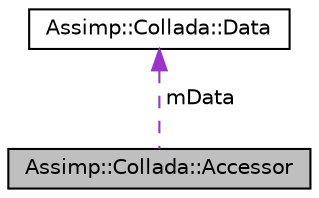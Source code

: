digraph "Assimp::Collada::Accessor"
{
  edge [fontname="Helvetica",fontsize="10",labelfontname="Helvetica",labelfontsize="10"];
  node [fontname="Helvetica",fontsize="10",shape=record];
  Node1 [label="Assimp::Collada::Accessor",height=0.2,width=0.4,color="black", fillcolor="grey75", style="filled", fontcolor="black"];
  Node2 -> Node1 [dir="back",color="darkorchid3",fontsize="10",style="dashed",label=" mData" ,fontname="Helvetica"];
  Node2 [label="Assimp::Collada::Data",height=0.2,width=0.4,color="black", fillcolor="white", style="filled",URL="$struct_assimp_1_1_collada_1_1_data.html"];
}
